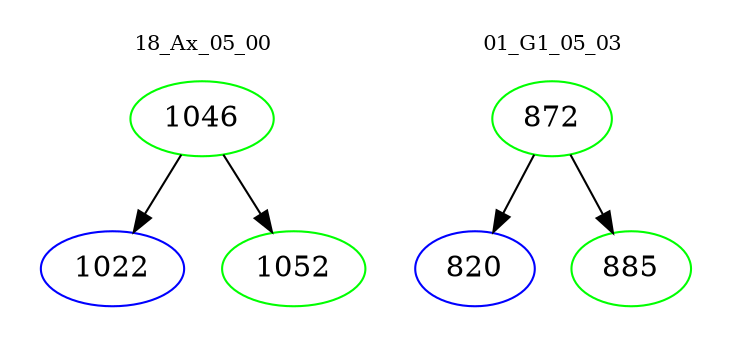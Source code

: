 digraph{
subgraph cluster_0 {
color = white
label = "18_Ax_05_00";
fontsize=10;
T0_1046 [label="1046", color="green"]
T0_1046 -> T0_1022 [color="black"]
T0_1022 [label="1022", color="blue"]
T0_1046 -> T0_1052 [color="black"]
T0_1052 [label="1052", color="green"]
}
subgraph cluster_1 {
color = white
label = "01_G1_05_03";
fontsize=10;
T1_872 [label="872", color="green"]
T1_872 -> T1_820 [color="black"]
T1_820 [label="820", color="blue"]
T1_872 -> T1_885 [color="black"]
T1_885 [label="885", color="green"]
}
}
